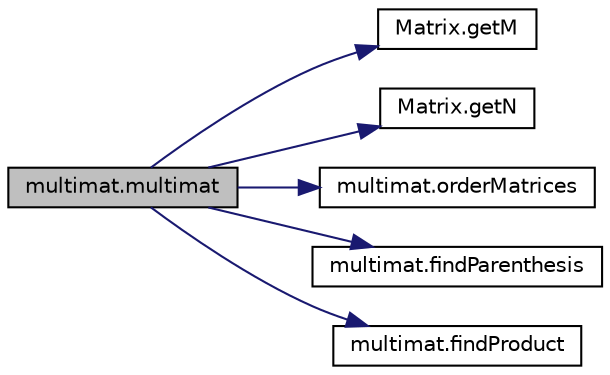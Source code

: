 digraph G
{
  edge [fontname="Helvetica",fontsize="10",labelfontname="Helvetica",labelfontsize="10"];
  node [fontname="Helvetica",fontsize="10",shape=record];
  rankdir="LR";
  Node1 [label="multimat.multimat",height=0.2,width=0.4,color="black", fillcolor="grey75", style="filled" fontcolor="black"];
  Node1 -> Node2 [color="midnightblue",fontsize="10",style="solid"];
  Node2 [label="Matrix.getM",height=0.2,width=0.4,color="black", fillcolor="white", style="filled",URL="$d3/d3f/classMatrix.html#ab882eddc120c8c8023a462f740f67bb7"];
  Node1 -> Node3 [color="midnightblue",fontsize="10",style="solid"];
  Node3 [label="Matrix.getN",height=0.2,width=0.4,color="black", fillcolor="white", style="filled",URL="$d3/d3f/classMatrix.html#a0dadbd15c145719d504b3c7e1d626870"];
  Node1 -> Node4 [color="midnightblue",fontsize="10",style="solid"];
  Node4 [label="multimat.orderMatrices",height=0.2,width=0.4,color="black", fillcolor="white", style="filled",URL="$dd/dc8/classmultimat.html#aa27b1cb5d03fa9018afdc4a6f97fd083"];
  Node1 -> Node5 [color="midnightblue",fontsize="10",style="solid"];
  Node5 [label="multimat.findParenthesis",height=0.2,width=0.4,color="black", fillcolor="white", style="filled",URL="$dd/dc8/classmultimat.html#affdb16900cfd5a0d6ff6a90f3fa25f73"];
  Node1 -> Node6 [color="midnightblue",fontsize="10",style="solid"];
  Node6 [label="multimat.findProduct",height=0.2,width=0.4,color="black", fillcolor="white", style="filled",URL="$dd/dc8/classmultimat.html#a2b2afedbe220600fe1b27352124d7469"];
}
